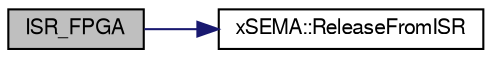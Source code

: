 digraph G
{
  bgcolor="transparent";
  edge [fontname="FreeSans",fontsize=10,labelfontname="FreeSans",labelfontsize=10];
  node [fontname="FreeSans",fontsize=10,shape=record];
  rankdir=LR;
  Node1 [label="ISR_FPGA",height=0.2,width=0.4,color="black", fillcolor="grey75", style="filled" fontcolor="black"];
  Node1 -> Node2 [color="midnightblue",fontsize=10,style="solid",fontname="FreeSans"];
  Node2 [label="xSEMA::ReleaseFromISR",height=0.2,width=0.4,color="black",URL="$classx_s_e_m_a.html#138c0f59a8444912bb8d1c083bad64ed"];
}
